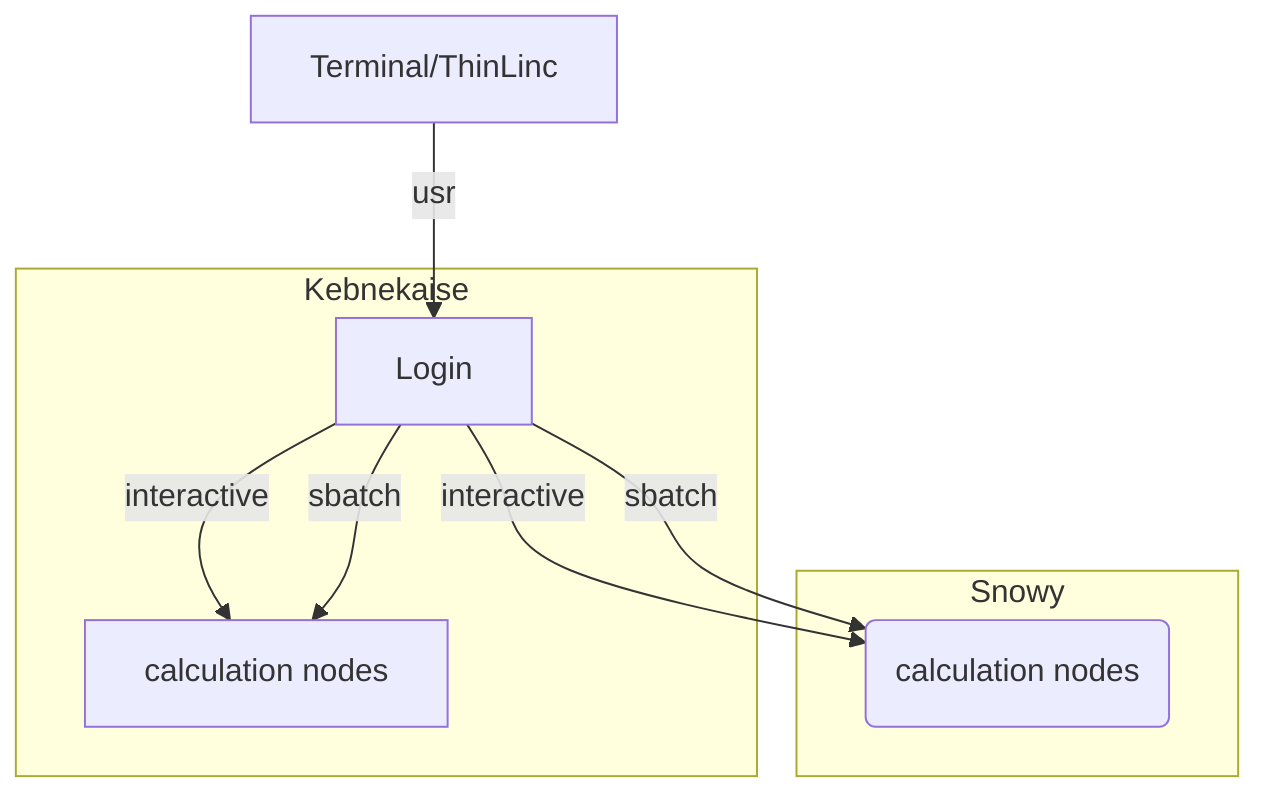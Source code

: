 graph TB

  Node1 -- interactive --> SubGraph2Flow
  Node1 -- sbatch --> SubGraph2Flow
  subgraph "Snowy"
  SubGraph2Flow(calculation nodes) 
        end

        Terminal/ThinLinc -- usr --> Node1
        

        subgraph "Kebnekaise"
        Node1[Login] -- interactive --> Node2[calculation nodes]
        Node1 -- sbatch --> Node2
        end